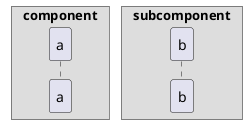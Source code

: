 {
  "sha1": "7y3p070i4ruxue3p5o1e5h0gfqj27ug",
  "insertion": {
    "when": "2024-05-30T20:48:21.302Z",
    "url": "https://forum.plantuml.net/4957/why-not-to-support-nested-boxes-in-sequence-diagrams?show=4957#q4957",
    "user": "plantuml@gmail.com"
  }
}
@startuml
!pragma teoz true
box "component"
    participant a
end box
  box "subcomponent"
    participant b
  end box
@enduml
